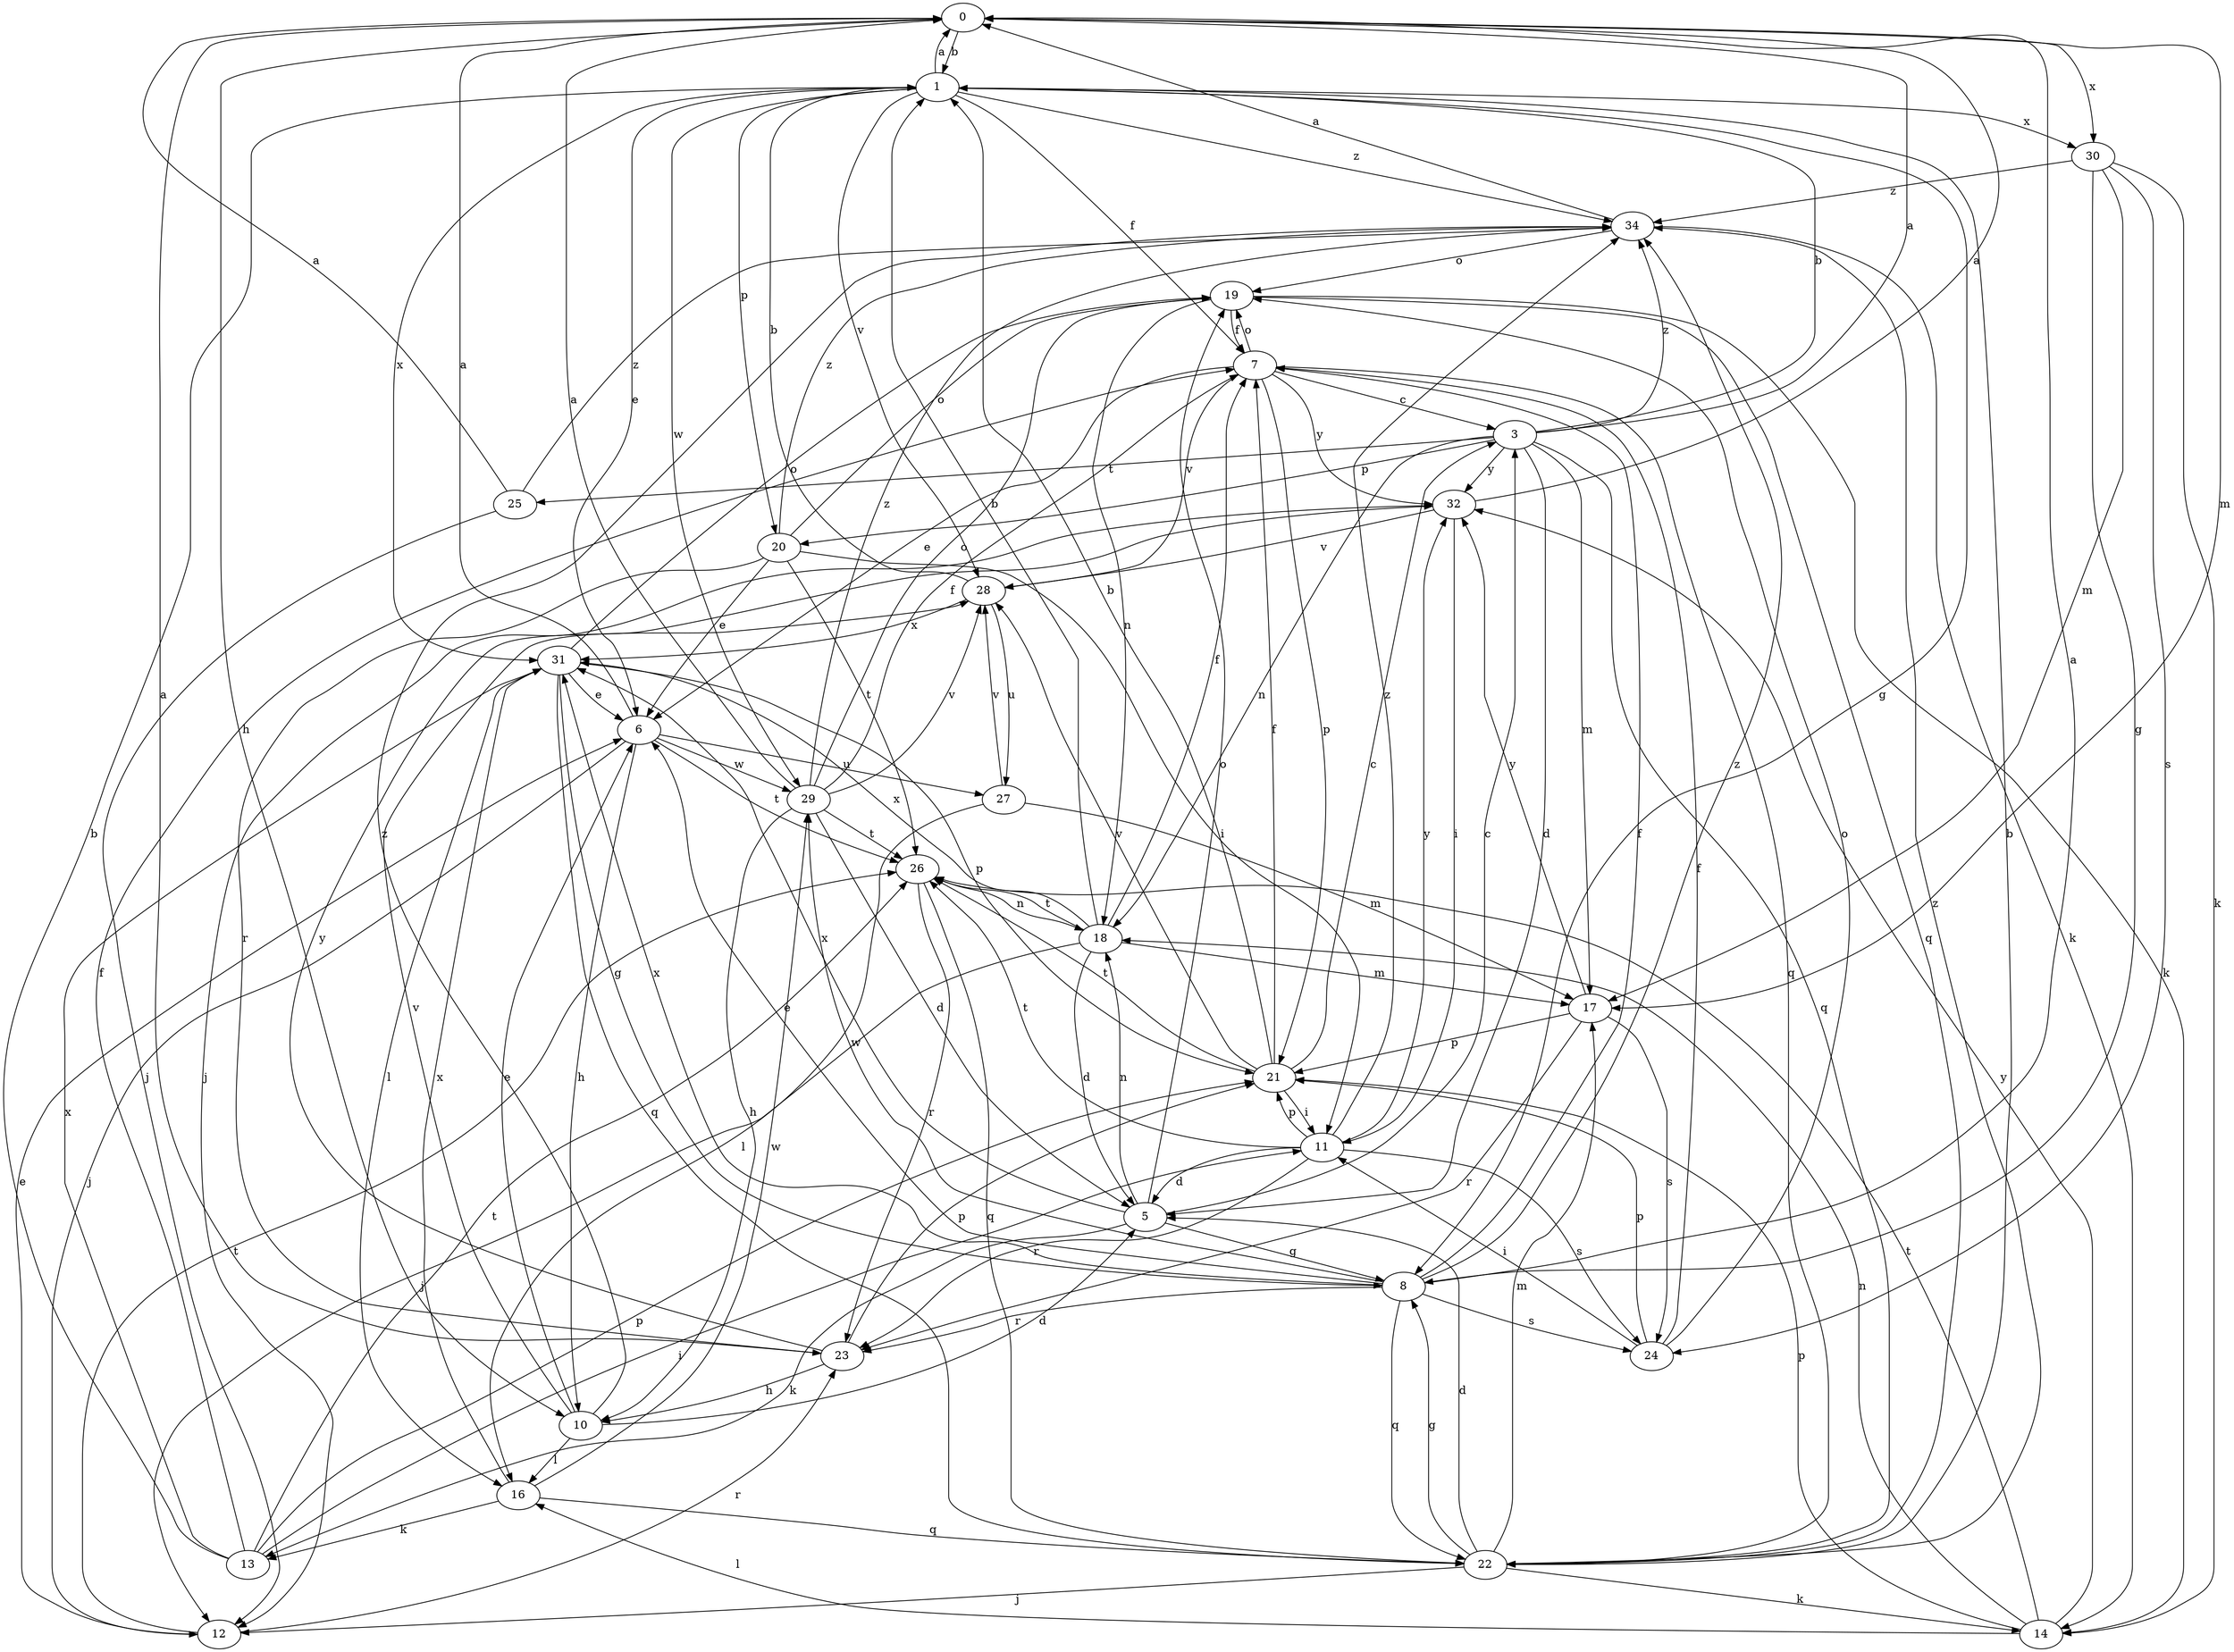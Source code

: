 strict digraph  {
0;
1;
3;
5;
6;
7;
8;
10;
11;
12;
13;
14;
16;
17;
18;
19;
20;
21;
22;
23;
24;
25;
26;
27;
28;
29;
30;
31;
32;
34;
0 -> 1  [label=b];
0 -> 10  [label=h];
0 -> 17  [label=m];
0 -> 30  [label=x];
1 -> 0  [label=a];
1 -> 6  [label=e];
1 -> 7  [label=f];
1 -> 8  [label=g];
1 -> 20  [label=p];
1 -> 28  [label=v];
1 -> 29  [label=w];
1 -> 30  [label=x];
1 -> 31  [label=x];
1 -> 34  [label=z];
3 -> 0  [label=a];
3 -> 1  [label=b];
3 -> 5  [label=d];
3 -> 17  [label=m];
3 -> 18  [label=n];
3 -> 20  [label=p];
3 -> 22  [label=q];
3 -> 25  [label=t];
3 -> 32  [label=y];
3 -> 34  [label=z];
5 -> 3  [label=c];
5 -> 8  [label=g];
5 -> 13  [label=k];
5 -> 18  [label=n];
5 -> 19  [label=o];
5 -> 31  [label=x];
6 -> 0  [label=a];
6 -> 10  [label=h];
6 -> 12  [label=j];
6 -> 26  [label=t];
6 -> 27  [label=u];
6 -> 29  [label=w];
7 -> 3  [label=c];
7 -> 6  [label=e];
7 -> 19  [label=o];
7 -> 21  [label=p];
7 -> 22  [label=q];
7 -> 28  [label=v];
7 -> 32  [label=y];
8 -> 0  [label=a];
8 -> 6  [label=e];
8 -> 7  [label=f];
8 -> 22  [label=q];
8 -> 23  [label=r];
8 -> 24  [label=s];
8 -> 29  [label=w];
8 -> 31  [label=x];
8 -> 34  [label=z];
10 -> 5  [label=d];
10 -> 6  [label=e];
10 -> 16  [label=l];
10 -> 28  [label=v];
10 -> 34  [label=z];
11 -> 5  [label=d];
11 -> 21  [label=p];
11 -> 23  [label=r];
11 -> 24  [label=s];
11 -> 26  [label=t];
11 -> 32  [label=y];
11 -> 34  [label=z];
12 -> 6  [label=e];
12 -> 23  [label=r];
12 -> 26  [label=t];
13 -> 1  [label=b];
13 -> 7  [label=f];
13 -> 11  [label=i];
13 -> 21  [label=p];
13 -> 26  [label=t];
13 -> 31  [label=x];
14 -> 16  [label=l];
14 -> 18  [label=n];
14 -> 21  [label=p];
14 -> 26  [label=t];
14 -> 32  [label=y];
16 -> 13  [label=k];
16 -> 22  [label=q];
16 -> 29  [label=w];
16 -> 31  [label=x];
17 -> 21  [label=p];
17 -> 23  [label=r];
17 -> 24  [label=s];
17 -> 32  [label=y];
18 -> 1  [label=b];
18 -> 5  [label=d];
18 -> 7  [label=f];
18 -> 12  [label=j];
18 -> 17  [label=m];
18 -> 26  [label=t];
18 -> 31  [label=x];
19 -> 7  [label=f];
19 -> 14  [label=k];
19 -> 18  [label=n];
19 -> 22  [label=q];
20 -> 6  [label=e];
20 -> 11  [label=i];
20 -> 19  [label=o];
20 -> 23  [label=r];
20 -> 26  [label=t];
20 -> 34  [label=z];
21 -> 1  [label=b];
21 -> 3  [label=c];
21 -> 7  [label=f];
21 -> 11  [label=i];
21 -> 26  [label=t];
21 -> 28  [label=v];
22 -> 1  [label=b];
22 -> 5  [label=d];
22 -> 8  [label=g];
22 -> 12  [label=j];
22 -> 14  [label=k];
22 -> 17  [label=m];
22 -> 34  [label=z];
23 -> 0  [label=a];
23 -> 10  [label=h];
23 -> 21  [label=p];
23 -> 32  [label=y];
24 -> 7  [label=f];
24 -> 11  [label=i];
24 -> 19  [label=o];
24 -> 21  [label=p];
25 -> 0  [label=a];
25 -> 12  [label=j];
25 -> 34  [label=z];
26 -> 18  [label=n];
26 -> 22  [label=q];
26 -> 23  [label=r];
27 -> 16  [label=l];
27 -> 17  [label=m];
27 -> 28  [label=v];
28 -> 1  [label=b];
28 -> 27  [label=u];
28 -> 31  [label=x];
29 -> 0  [label=a];
29 -> 5  [label=d];
29 -> 7  [label=f];
29 -> 10  [label=h];
29 -> 19  [label=o];
29 -> 26  [label=t];
29 -> 28  [label=v];
29 -> 34  [label=z];
30 -> 8  [label=g];
30 -> 14  [label=k];
30 -> 17  [label=m];
30 -> 24  [label=s];
30 -> 34  [label=z];
31 -> 6  [label=e];
31 -> 8  [label=g];
31 -> 16  [label=l];
31 -> 19  [label=o];
31 -> 21  [label=p];
31 -> 22  [label=q];
32 -> 0  [label=a];
32 -> 11  [label=i];
32 -> 12  [label=j];
32 -> 28  [label=v];
34 -> 0  [label=a];
34 -> 14  [label=k];
34 -> 19  [label=o];
}
